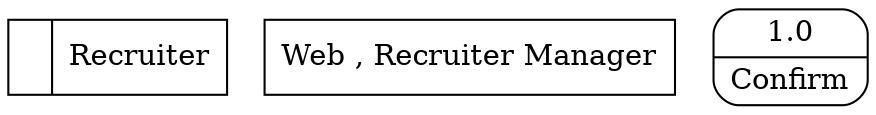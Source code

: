 digraph dfd2{ 
node[shape=record]
200 [label="<f0>  |<f1> Recruiter " ];
201 [label="Web , Recruiter Manager" shape=box];
202 [label="{<f0> 1.0|<f1> Confirm }" shape=Mrecord];
}